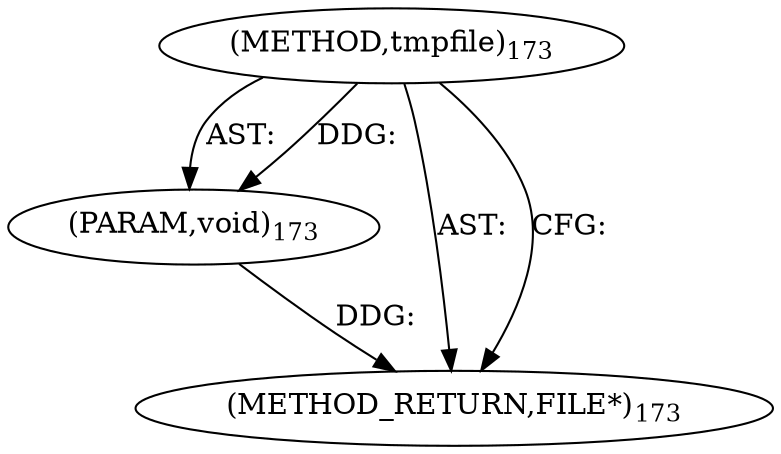 digraph "tmpfile" {  
"30121" [label = <(METHOD,tmpfile)<SUB>173</SUB>> ]
"30122" [label = <(PARAM,void)<SUB>173</SUB>> ]
"30123" [label = <(METHOD_RETURN,FILE*)<SUB>173</SUB>> ]
  "30121" -> "30122"  [ label = "AST: "] 
  "30121" -> "30123"  [ label = "AST: "] 
  "30121" -> "30123"  [ label = "CFG: "] 
  "30122" -> "30123"  [ label = "DDG: "] 
  "30121" -> "30122"  [ label = "DDG: "] 
}
